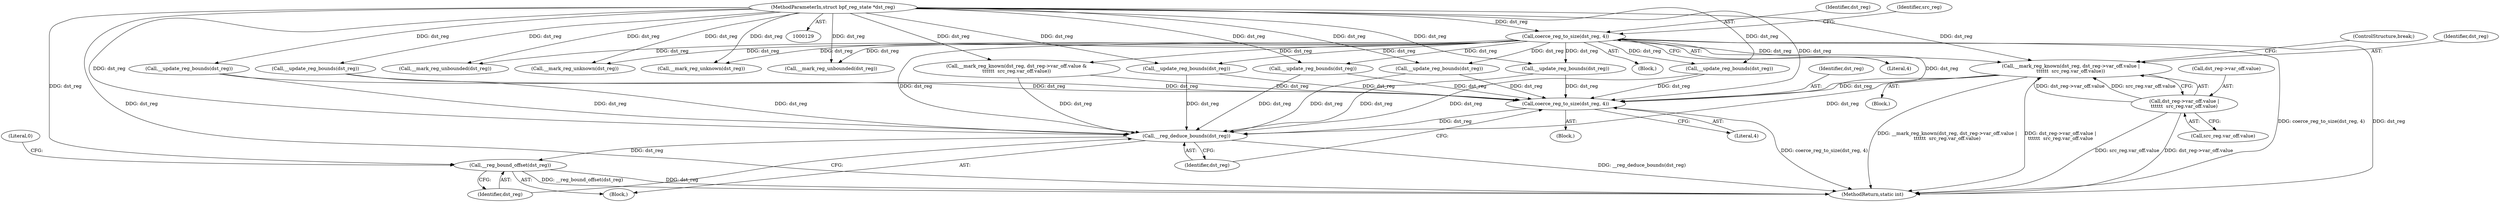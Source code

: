 digraph "0_linux_d3bd7413e0ca40b60cf60d4003246d067cafdeda@pointer" {
"1000641" [label="(Call,__mark_reg_known(dst_reg, dst_reg->var_off.value |\n\t\t\t\t\t\t  src_reg.var_off.value))"];
"1000177" [label="(Call,coerce_reg_to_size(dst_reg, 4))"];
"1000132" [label="(MethodParameterIn,struct bpf_reg_state *dst_reg)"];
"1000643" [label="(Call,dst_reg->var_off.value |\n\t\t\t\t\t\t  src_reg.var_off.value)"];
"1000894" [label="(Call,coerce_reg_to_size(dst_reg, 4))"];
"1000897" [label="(Call,__reg_deduce_bounds(dst_reg))"];
"1000899" [label="(Call,__reg_bound_offset(dst_reg))"];
"1000641" [label="(Call,__mark_reg_known(dst_reg, dst_reg->var_off.value |\n\t\t\t\t\t\t  src_reg.var_off.value))"];
"1000894" [label="(Call,coerce_reg_to_size(dst_reg, 4))"];
"1000483" [label="(Call,__update_reg_bounds(dst_reg))"];
"1000893" [label="(Block,)"];
"1000654" [label="(ControlStructure,break;)"];
"1000640" [label="(Block,)"];
"1000900" [label="(Identifier,dst_reg)"];
"1000895" [label="(Identifier,dst_reg)"];
"1000235" [label="(Call,__mark_reg_unknown(dst_reg))"];
"1000902" [label="(Literal,0)"];
"1000176" [label="(Block,)"];
"1000177" [label="(Call,coerce_reg_to_size(dst_reg, 4))"];
"1000497" [label="(Call,__mark_reg_unbounded(dst_reg))"];
"1000552" [label="(Call,__mark_reg_known(dst_reg, dst_reg->var_off.value &\n\t\t\t\t\t\t  src_reg.var_off.value))"];
"1000903" [label="(MethodReturn,static int)"];
"1000875" [label="(Call,__update_reg_bounds(dst_reg))"];
"1000785" [label="(Call,__update_reg_bounds(dst_reg))"];
"1000898" [label="(Identifier,dst_reg)"];
"1000632" [label="(Call,__update_reg_bounds(dst_reg))"];
"1000899" [label="(Call,__reg_bound_offset(dst_reg))"];
"1000134" [label="(Block,)"];
"1000643" [label="(Call,dst_reg->var_off.value |\n\t\t\t\t\t\t  src_reg.var_off.value)"];
"1000642" [label="(Identifier,dst_reg)"];
"1000897" [label="(Call,__reg_deduce_bounds(dst_reg))"];
"1000644" [label="(Call,dst_reg->var_off.value)"];
"1000178" [label="(Identifier,dst_reg)"];
"1000132" [label="(MethodParameterIn,struct bpf_reg_state *dst_reg)"];
"1000255" [label="(Call,__mark_reg_unknown(dst_reg))"];
"1000727" [label="(Call,__update_reg_bounds(dst_reg))"];
"1000499" [label="(Call,__update_reg_bounds(dst_reg))"];
"1000830" [label="(Call,__update_reg_bounds(dst_reg))"];
"1000182" [label="(Identifier,src_reg)"];
"1000179" [label="(Literal,4)"];
"1000481" [label="(Call,__mark_reg_unbounded(dst_reg))"];
"1000649" [label="(Call,src_reg.var_off.value)"];
"1000896" [label="(Literal,4)"];
"1000641" -> "1000640"  [label="AST: "];
"1000641" -> "1000643"  [label="CFG: "];
"1000642" -> "1000641"  [label="AST: "];
"1000643" -> "1000641"  [label="AST: "];
"1000654" -> "1000641"  [label="CFG: "];
"1000641" -> "1000903"  [label="DDG: dst_reg->var_off.value |\n\t\t\t\t\t\t  src_reg.var_off.value"];
"1000641" -> "1000903"  [label="DDG: __mark_reg_known(dst_reg, dst_reg->var_off.value |\n\t\t\t\t\t\t  src_reg.var_off.value)"];
"1000177" -> "1000641"  [label="DDG: dst_reg"];
"1000132" -> "1000641"  [label="DDG: dst_reg"];
"1000643" -> "1000641"  [label="DDG: dst_reg->var_off.value"];
"1000643" -> "1000641"  [label="DDG: src_reg.var_off.value"];
"1000641" -> "1000894"  [label="DDG: dst_reg"];
"1000641" -> "1000897"  [label="DDG: dst_reg"];
"1000177" -> "1000176"  [label="AST: "];
"1000177" -> "1000179"  [label="CFG: "];
"1000178" -> "1000177"  [label="AST: "];
"1000179" -> "1000177"  [label="AST: "];
"1000182" -> "1000177"  [label="CFG: "];
"1000177" -> "1000903"  [label="DDG: dst_reg"];
"1000177" -> "1000903"  [label="DDG: coerce_reg_to_size(dst_reg, 4)"];
"1000132" -> "1000177"  [label="DDG: dst_reg"];
"1000177" -> "1000235"  [label="DDG: dst_reg"];
"1000177" -> "1000255"  [label="DDG: dst_reg"];
"1000177" -> "1000481"  [label="DDG: dst_reg"];
"1000177" -> "1000497"  [label="DDG: dst_reg"];
"1000177" -> "1000552"  [label="DDG: dst_reg"];
"1000177" -> "1000632"  [label="DDG: dst_reg"];
"1000177" -> "1000727"  [label="DDG: dst_reg"];
"1000177" -> "1000785"  [label="DDG: dst_reg"];
"1000177" -> "1000830"  [label="DDG: dst_reg"];
"1000177" -> "1000875"  [label="DDG: dst_reg"];
"1000177" -> "1000894"  [label="DDG: dst_reg"];
"1000177" -> "1000897"  [label="DDG: dst_reg"];
"1000132" -> "1000129"  [label="AST: "];
"1000132" -> "1000903"  [label="DDG: dst_reg"];
"1000132" -> "1000235"  [label="DDG: dst_reg"];
"1000132" -> "1000255"  [label="DDG: dst_reg"];
"1000132" -> "1000481"  [label="DDG: dst_reg"];
"1000132" -> "1000483"  [label="DDG: dst_reg"];
"1000132" -> "1000497"  [label="DDG: dst_reg"];
"1000132" -> "1000499"  [label="DDG: dst_reg"];
"1000132" -> "1000552"  [label="DDG: dst_reg"];
"1000132" -> "1000632"  [label="DDG: dst_reg"];
"1000132" -> "1000727"  [label="DDG: dst_reg"];
"1000132" -> "1000785"  [label="DDG: dst_reg"];
"1000132" -> "1000830"  [label="DDG: dst_reg"];
"1000132" -> "1000875"  [label="DDG: dst_reg"];
"1000132" -> "1000894"  [label="DDG: dst_reg"];
"1000132" -> "1000897"  [label="DDG: dst_reg"];
"1000132" -> "1000899"  [label="DDG: dst_reg"];
"1000643" -> "1000649"  [label="CFG: "];
"1000644" -> "1000643"  [label="AST: "];
"1000649" -> "1000643"  [label="AST: "];
"1000643" -> "1000903"  [label="DDG: dst_reg->var_off.value"];
"1000643" -> "1000903"  [label="DDG: src_reg.var_off.value"];
"1000894" -> "1000893"  [label="AST: "];
"1000894" -> "1000896"  [label="CFG: "];
"1000895" -> "1000894"  [label="AST: "];
"1000896" -> "1000894"  [label="AST: "];
"1000898" -> "1000894"  [label="CFG: "];
"1000894" -> "1000903"  [label="DDG: coerce_reg_to_size(dst_reg, 4)"];
"1000552" -> "1000894"  [label="DDG: dst_reg"];
"1000632" -> "1000894"  [label="DDG: dst_reg"];
"1000785" -> "1000894"  [label="DDG: dst_reg"];
"1000499" -> "1000894"  [label="DDG: dst_reg"];
"1000875" -> "1000894"  [label="DDG: dst_reg"];
"1000727" -> "1000894"  [label="DDG: dst_reg"];
"1000483" -> "1000894"  [label="DDG: dst_reg"];
"1000830" -> "1000894"  [label="DDG: dst_reg"];
"1000894" -> "1000897"  [label="DDG: dst_reg"];
"1000897" -> "1000134"  [label="AST: "];
"1000897" -> "1000898"  [label="CFG: "];
"1000898" -> "1000897"  [label="AST: "];
"1000900" -> "1000897"  [label="CFG: "];
"1000897" -> "1000903"  [label="DDG: __reg_deduce_bounds(dst_reg)"];
"1000552" -> "1000897"  [label="DDG: dst_reg"];
"1000632" -> "1000897"  [label="DDG: dst_reg"];
"1000785" -> "1000897"  [label="DDG: dst_reg"];
"1000499" -> "1000897"  [label="DDG: dst_reg"];
"1000875" -> "1000897"  [label="DDG: dst_reg"];
"1000727" -> "1000897"  [label="DDG: dst_reg"];
"1000483" -> "1000897"  [label="DDG: dst_reg"];
"1000830" -> "1000897"  [label="DDG: dst_reg"];
"1000897" -> "1000899"  [label="DDG: dst_reg"];
"1000899" -> "1000134"  [label="AST: "];
"1000899" -> "1000900"  [label="CFG: "];
"1000900" -> "1000899"  [label="AST: "];
"1000902" -> "1000899"  [label="CFG: "];
"1000899" -> "1000903"  [label="DDG: __reg_bound_offset(dst_reg)"];
"1000899" -> "1000903"  [label="DDG: dst_reg"];
}
